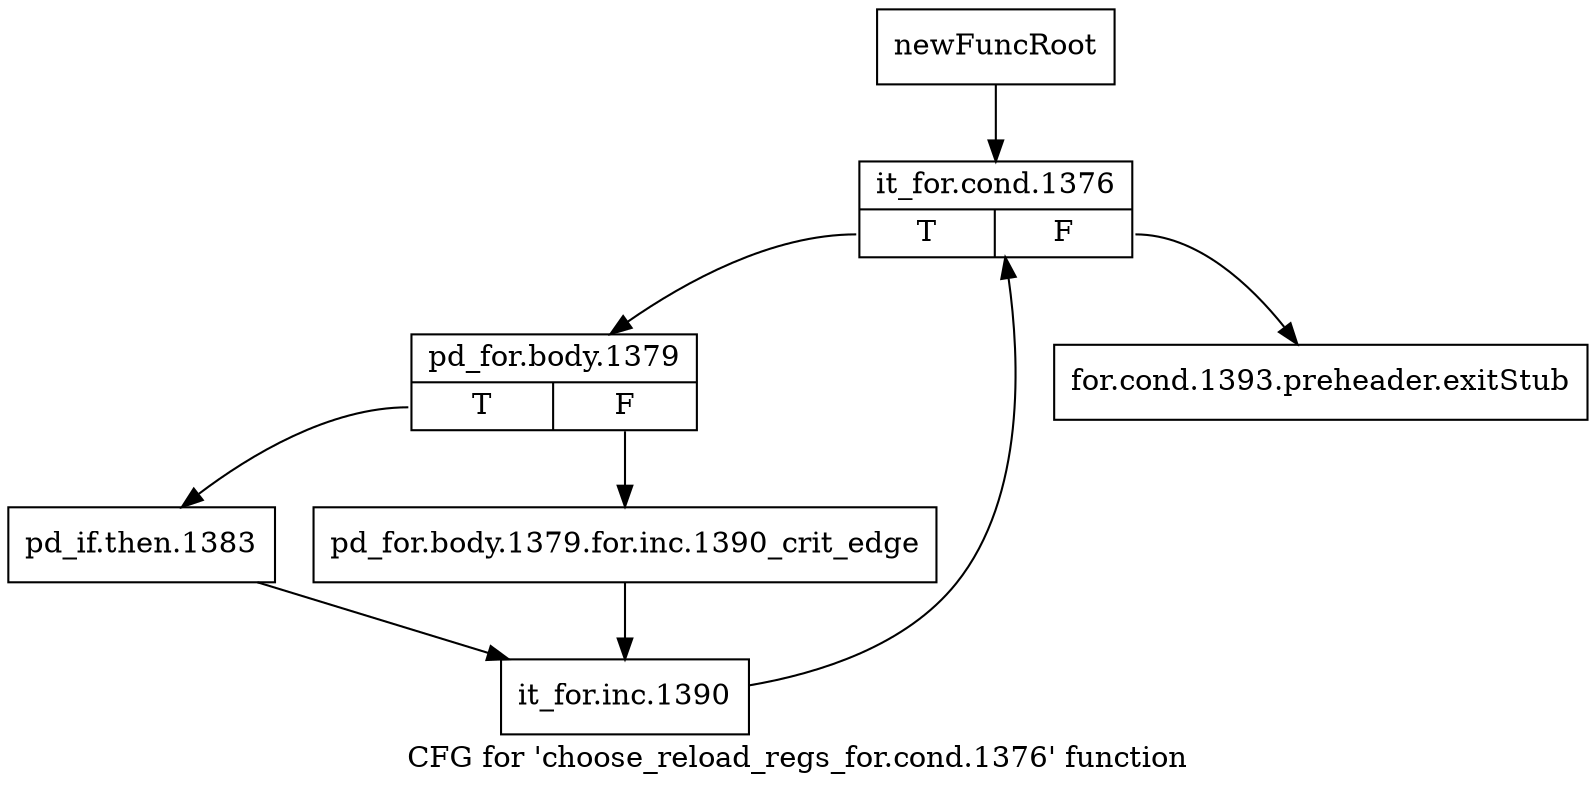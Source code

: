 digraph "CFG for 'choose_reload_regs_for.cond.1376' function" {
	label="CFG for 'choose_reload_regs_for.cond.1376' function";

	Node0xbeb10f0 [shape=record,label="{newFuncRoot}"];
	Node0xbeb10f0 -> Node0xbec3050;
	Node0xbec3000 [shape=record,label="{for.cond.1393.preheader.exitStub}"];
	Node0xbec3050 [shape=record,label="{it_for.cond.1376|{<s0>T|<s1>F}}"];
	Node0xbec3050:s0 -> Node0xbec30a0;
	Node0xbec3050:s1 -> Node0xbec3000;
	Node0xbec30a0 [shape=record,label="{pd_for.body.1379|{<s0>T|<s1>F}}"];
	Node0xbec30a0:s0 -> Node0xbec3140;
	Node0xbec30a0:s1 -> Node0xbec30f0;
	Node0xbec30f0 [shape=record,label="{pd_for.body.1379.for.inc.1390_crit_edge}"];
	Node0xbec30f0 -> Node0xbec3190;
	Node0xbec3140 [shape=record,label="{pd_if.then.1383}"];
	Node0xbec3140 -> Node0xbec3190;
	Node0xbec3190 [shape=record,label="{it_for.inc.1390}"];
	Node0xbec3190 -> Node0xbec3050;
}
